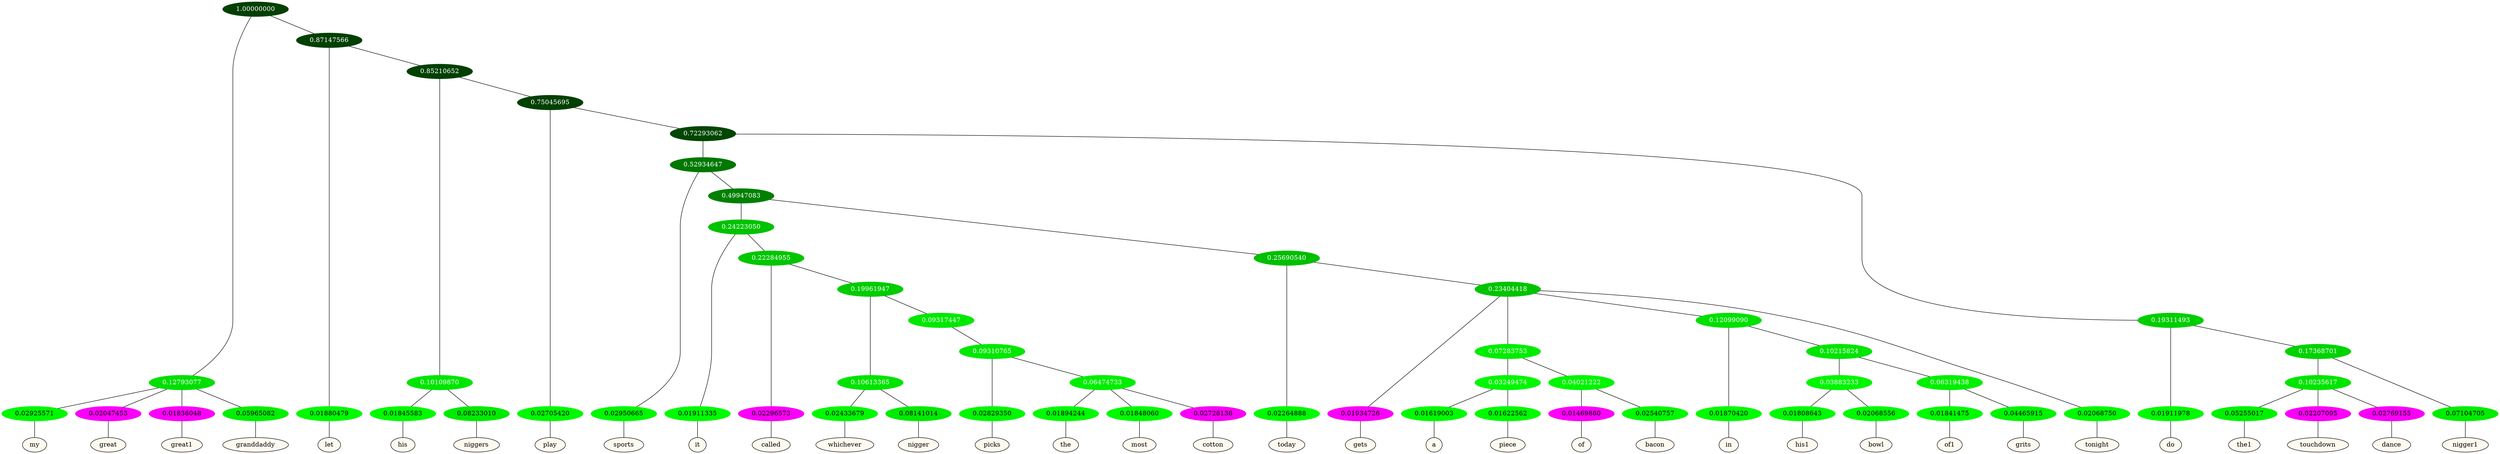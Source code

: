 graph {
	node [format=png height=0.15 nodesep=0.001 ordering=out overlap=prism overlap_scaling=0.01 ranksep=0.001 ratio=0.2 style=filled width=0.15]
	{
		rank=same
		a_w_3 [label=my color=black fillcolor=floralwhite style="filled,solid"]
		a_w_4 [label=great color=black fillcolor=floralwhite style="filled,solid"]
		a_w_5 [label=great1 color=black fillcolor=floralwhite style="filled,solid"]
		a_w_6 [label=granddaddy color=black fillcolor=floralwhite style="filled,solid"]
		a_w_7 [label=let color=black fillcolor=floralwhite style="filled,solid"]
		a_w_11 [label=his color=black fillcolor=floralwhite style="filled,solid"]
		a_w_12 [label=niggers color=black fillcolor=floralwhite style="filled,solid"]
		a_w_13 [label=play color=black fillcolor=floralwhite style="filled,solid"]
		a_w_17 [label=sports color=black fillcolor=floralwhite style="filled,solid"]
		a_w_25 [label=it color=black fillcolor=floralwhite style="filled,solid"]
		a_w_32 [label=called color=black fillcolor=floralwhite style="filled,solid"]
		a_w_44 [label=whichever color=black fillcolor=floralwhite style="filled,solid"]
		a_w_45 [label=nigger color=black fillcolor=floralwhite style="filled,solid"]
		a_w_53 [label=picks color=black fillcolor=floralwhite style="filled,solid"]
		a_w_59 [label=the color=black fillcolor=floralwhite style="filled,solid"]
		a_w_60 [label=most color=black fillcolor=floralwhite style="filled,solid"]
		a_w_61 [label=cotton color=black fillcolor=floralwhite style="filled,solid"]
		a_w_27 [label=today color=black fillcolor=floralwhite style="filled,solid"]
		a_w_34 [label=gets color=black fillcolor=floralwhite style="filled,solid"]
		a_w_47 [label=a color=black fillcolor=floralwhite style="filled,solid"]
		a_w_48 [label=piece color=black fillcolor=floralwhite style="filled,solid"]
		a_w_49 [label=of color=black fillcolor=floralwhite style="filled,solid"]
		a_w_50 [label=bacon color=black fillcolor=floralwhite style="filled,solid"]
		a_w_42 [label=in color=black fillcolor=floralwhite style="filled,solid"]
		a_w_55 [label=his1 color=black fillcolor=floralwhite style="filled,solid"]
		a_w_56 [label=bowl color=black fillcolor=floralwhite style="filled,solid"]
		a_w_57 [label=of1 color=black fillcolor=floralwhite style="filled,solid"]
		a_w_58 [label=grits color=black fillcolor=floralwhite style="filled,solid"]
		a_w_37 [label=tonight color=black fillcolor=floralwhite style="filled,solid"]
		a_w_19 [label=do color=black fillcolor=floralwhite style="filled,solid"]
		a_w_29 [label=the1 color=black fillcolor=floralwhite style="filled,solid"]
		a_w_30 [label=touchdown color=black fillcolor=floralwhite style="filled,solid"]
		a_w_31 [label=dance color=black fillcolor=floralwhite style="filled,solid"]
		a_w_24 [label=nigger1 color=black fillcolor=floralwhite style="filled,solid"]
	}
	a_n_3 -- a_w_3
	a_n_4 -- a_w_4
	a_n_5 -- a_w_5
	a_n_6 -- a_w_6
	a_n_7 -- a_w_7
	a_n_11 -- a_w_11
	a_n_12 -- a_w_12
	a_n_13 -- a_w_13
	a_n_17 -- a_w_17
	a_n_25 -- a_w_25
	a_n_32 -- a_w_32
	a_n_44 -- a_w_44
	a_n_45 -- a_w_45
	a_n_53 -- a_w_53
	a_n_59 -- a_w_59
	a_n_60 -- a_w_60
	a_n_61 -- a_w_61
	a_n_27 -- a_w_27
	a_n_34 -- a_w_34
	a_n_47 -- a_w_47
	a_n_48 -- a_w_48
	a_n_49 -- a_w_49
	a_n_50 -- a_w_50
	a_n_42 -- a_w_42
	a_n_55 -- a_w_55
	a_n_56 -- a_w_56
	a_n_57 -- a_w_57
	a_n_58 -- a_w_58
	a_n_37 -- a_w_37
	a_n_19 -- a_w_19
	a_n_29 -- a_w_29
	a_n_30 -- a_w_30
	a_n_31 -- a_w_31
	a_n_24 -- a_w_24
	{
		rank=same
		a_n_3 [label=0.02925571 color="0.334 1.000 0.971" fontcolor=black]
		a_n_4 [label=0.02047453 color="0.835 1.000 0.980" fontcolor=black]
		a_n_5 [label=0.01836048 color="0.835 1.000 0.982" fontcolor=black]
		a_n_6 [label=0.05965082 color="0.334 1.000 0.940" fontcolor=black]
		a_n_7 [label=0.01880479 color="0.334 1.000 0.981" fontcolor=black]
		a_n_11 [label=0.01845583 color="0.334 1.000 0.982" fontcolor=black]
		a_n_12 [label=0.08233010 color="0.334 1.000 0.918" fontcolor=black]
		a_n_13 [label=0.02705420 color="0.334 1.000 0.973" fontcolor=black]
		a_n_17 [label=0.02950665 color="0.334 1.000 0.970" fontcolor=black]
		a_n_25 [label=0.01911335 color="0.334 1.000 0.981" fontcolor=black]
		a_n_32 [label=0.02296573 color="0.835 1.000 0.977" fontcolor=black]
		a_n_44 [label=0.02433679 color="0.334 1.000 0.976" fontcolor=black]
		a_n_45 [label=0.08141014 color="0.334 1.000 0.919" fontcolor=black]
		a_n_53 [label=0.02829350 color="0.334 1.000 0.972" fontcolor=black]
		a_n_59 [label=0.01894244 color="0.334 1.000 0.981" fontcolor=black]
		a_n_60 [label=0.01848060 color="0.334 1.000 0.982" fontcolor=black]
		a_n_61 [label=0.02728136 color="0.835 1.000 0.973" fontcolor=black]
		a_n_27 [label=0.02264888 color="0.334 1.000 0.977" fontcolor=black]
		a_n_34 [label=0.01934726 color="0.835 1.000 0.981" fontcolor=black]
		a_n_47 [label=0.01619003 color="0.334 1.000 0.984" fontcolor=black]
		a_n_48 [label=0.01622562 color="0.334 1.000 0.984" fontcolor=black]
		a_n_49 [label=0.01469860 color="0.835 1.000 0.985" fontcolor=black]
		a_n_50 [label=0.02540757 color="0.334 1.000 0.975" fontcolor=black]
		a_n_42 [label=0.01870420 color="0.334 1.000 0.981" fontcolor=black]
		a_n_55 [label=0.01808643 color="0.334 1.000 0.982" fontcolor=black]
		a_n_56 [label=0.02068556 color="0.334 1.000 0.979" fontcolor=black]
		a_n_57 [label=0.01841475 color="0.334 1.000 0.982" fontcolor=black]
		a_n_58 [label=0.04465915 color="0.334 1.000 0.955" fontcolor=black]
		a_n_37 [label=0.02068750 color="0.334 1.000 0.979" fontcolor=black]
		a_n_19 [label=0.01911978 color="0.334 1.000 0.981" fontcolor=black]
		a_n_29 [label=0.05255017 color="0.334 1.000 0.947" fontcolor=black]
		a_n_30 [label=0.02207095 color="0.835 1.000 0.978" fontcolor=black]
		a_n_31 [label=0.02769155 color="0.835 1.000 0.972" fontcolor=black]
		a_n_24 [label=0.07104705 color="0.334 1.000 0.929" fontcolor=black]
	}
	a_n_0 [label=1.00000000 color="0.334 1.000 0.250" fontcolor=grey99]
	a_n_1 [label=0.12793077 color="0.334 1.000 0.872" fontcolor=grey99]
	a_n_0 -- a_n_1
	a_n_2 [label=0.87147566 color="0.334 1.000 0.250" fontcolor=grey99]
	a_n_0 -- a_n_2
	a_n_1 -- a_n_3
	a_n_1 -- a_n_4
	a_n_1 -- a_n_5
	a_n_1 -- a_n_6
	a_n_2 -- a_n_7
	a_n_8 [label=0.85210652 color="0.334 1.000 0.250" fontcolor=grey99]
	a_n_2 -- a_n_8
	a_n_9 [label=0.10109870 color="0.334 1.000 0.899" fontcolor=grey99]
	a_n_8 -- a_n_9
	a_n_10 [label=0.75045695 color="0.334 1.000 0.250" fontcolor=grey99]
	a_n_8 -- a_n_10
	a_n_9 -- a_n_11
	a_n_9 -- a_n_12
	a_n_10 -- a_n_13
	a_n_14 [label=0.72293062 color="0.334 1.000 0.277" fontcolor=grey99]
	a_n_10 -- a_n_14
	a_n_15 [label=0.52934647 color="0.334 1.000 0.471" fontcolor=grey99]
	a_n_14 -- a_n_15
	a_n_16 [label=0.19311493 color="0.334 1.000 0.807" fontcolor=grey99]
	a_n_14 -- a_n_16
	a_n_15 -- a_n_17
	a_n_18 [label=0.49947083 color="0.334 1.000 0.501" fontcolor=grey99]
	a_n_15 -- a_n_18
	a_n_16 -- a_n_19
	a_n_20 [label=0.17368701 color="0.334 1.000 0.826" fontcolor=grey99]
	a_n_16 -- a_n_20
	a_n_21 [label=0.24223050 color="0.334 1.000 0.758" fontcolor=grey99]
	a_n_18 -- a_n_21
	a_n_22 [label=0.25690540 color="0.334 1.000 0.743" fontcolor=grey99]
	a_n_18 -- a_n_22
	a_n_23 [label=0.10235617 color="0.334 1.000 0.898" fontcolor=grey99]
	a_n_20 -- a_n_23
	a_n_20 -- a_n_24
	a_n_21 -- a_n_25
	a_n_26 [label=0.22284955 color="0.334 1.000 0.777" fontcolor=grey99]
	a_n_21 -- a_n_26
	a_n_22 -- a_n_27
	a_n_28 [label=0.23404418 color="0.334 1.000 0.766" fontcolor=grey99]
	a_n_22 -- a_n_28
	a_n_23 -- a_n_29
	a_n_23 -- a_n_30
	a_n_23 -- a_n_31
	a_n_26 -- a_n_32
	a_n_33 [label=0.19961947 color="0.334 1.000 0.800" fontcolor=grey99]
	a_n_26 -- a_n_33
	a_n_28 -- a_n_34
	a_n_35 [label=0.07283753 color="0.334 1.000 0.927" fontcolor=grey99]
	a_n_28 -- a_n_35
	a_n_36 [label=0.12099090 color="0.334 1.000 0.879" fontcolor=grey99]
	a_n_28 -- a_n_36
	a_n_28 -- a_n_37
	a_n_38 [label=0.10613365 color="0.334 1.000 0.894" fontcolor=grey99]
	a_n_33 -- a_n_38
	a_n_39 [label=0.09317447 color="0.334 1.000 0.907" fontcolor=grey99]
	a_n_33 -- a_n_39
	a_n_40 [label=0.03249474 color="0.334 1.000 0.968" fontcolor=grey99]
	a_n_35 -- a_n_40
	a_n_41 [label=0.04021222 color="0.334 1.000 0.960" fontcolor=grey99]
	a_n_35 -- a_n_41
	a_n_36 -- a_n_42
	a_n_43 [label=0.10215824 color="0.334 1.000 0.898" fontcolor=grey99]
	a_n_36 -- a_n_43
	a_n_38 -- a_n_44
	a_n_38 -- a_n_45
	a_n_46 [label=0.09310765 color="0.334 1.000 0.907" fontcolor=grey99]
	a_n_39 -- a_n_46
	a_n_40 -- a_n_47
	a_n_40 -- a_n_48
	a_n_41 -- a_n_49
	a_n_41 -- a_n_50
	a_n_51 [label=0.03883233 color="0.334 1.000 0.961" fontcolor=grey99]
	a_n_43 -- a_n_51
	a_n_52 [label=0.06319438 color="0.334 1.000 0.937" fontcolor=grey99]
	a_n_43 -- a_n_52
	a_n_46 -- a_n_53
	a_n_54 [label=0.06474733 color="0.334 1.000 0.935" fontcolor=grey99]
	a_n_46 -- a_n_54
	a_n_51 -- a_n_55
	a_n_51 -- a_n_56
	a_n_52 -- a_n_57
	a_n_52 -- a_n_58
	a_n_54 -- a_n_59
	a_n_54 -- a_n_60
	a_n_54 -- a_n_61
}
